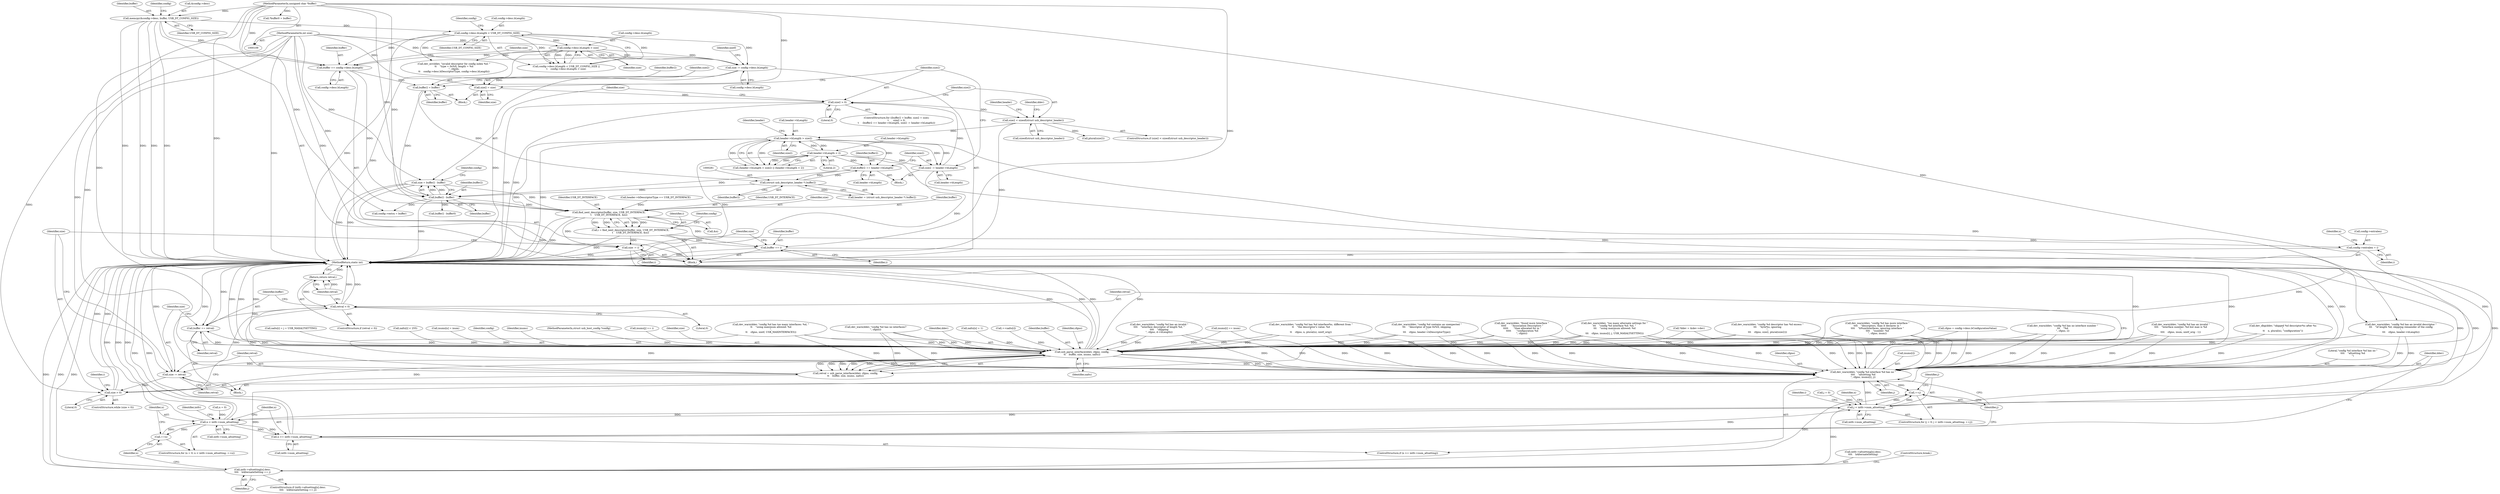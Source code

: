 digraph "0_linux_bd7a3fe770ebd8391d1c7d072ff88e9e76d063eb@integer" {
"1000467" [label="(Call,size = buffer2 - buffer)"];
"1000469" [label="(Call,buffer2 - buffer)"];
"1000280" [label="(Call,(struct usb_descriptor_header *) buffer2)"];
"1000253" [label="(Call,buffer2 += header->bLength)"];
"1000285" [label="(Call,header->bLength > size2)"];
"1000290" [label="(Call,header->bLength < 2)"];
"1000265" [label="(Call,size2 < sizeof(struct usb_descriptor_header))"];
"1000249" [label="(Call,size2 > 0)"];
"1000258" [label="(Call,size2 -= header->bLength)"];
"1000246" [label="(Call,size2 = size)"];
"1000208" [label="(Call,size -= config->desc.bLength)"];
"1000169" [label="(Call,config->desc.bLength > size)"];
"1000162" [label="(Call,config->desc.bLength < USB_DT_CONFIG_SIZE)"];
"1000145" [label="(Call,memcpy(&config->desc, buffer, USB_DT_CONFIG_SIZE))"];
"1000113" [label="(MethodParameterIn,unsigned char *buffer)"];
"1000114" [label="(MethodParameterIn,int size)"];
"1000243" [label="(Call,buffer2 = buffer)"];
"1000201" [label="(Call,buffer += config->desc.bLength)"];
"1000623" [label="(Call,find_next_descriptor(buffer, size, USB_DT_INTERFACE,\n\t    USB_DT_INTERFACE, &n))"];
"1000621" [label="(Call,i = find_next_descriptor(buffer, size, USB_DT_INTERFACE,\n\t    USB_DT_INTERFACE, &n))"];
"1000630" [label="(Call,config->extralen = i)"];
"1000646" [label="(Call,buffer += i)"];
"1000659" [label="(Call,usb_parse_interface(ddev, cfgno, config,\n\t\t    buffer, size, inums, nalts))"];
"1000657" [label="(Call,retval = usb_parse_interface(ddev, cfgno, config,\n\t\t    buffer, size, inums, nalts))"];
"1000668" [label="(Call,retval < 0)"];
"1000671" [label="(Return,return retval;)"];
"1000673" [label="(Call,buffer += retval)"];
"1000676" [label="(Call,size -= retval)"];
"1000653" [label="(Call,size > 0)"];
"1000739" [label="(Call,dev_warn(ddev, \"config %d interface %d has no \"\n\t\t\t\t    \"altsetting %d\n\", cfgno, inums[i], j))"];
"1000705" [label="(Call,++j)"];
"1000700" [label="(Call,j < intfc->num_altsetting)"];
"1000712" [label="(Call,n < intfc->num_altsetting)"];
"1000717" [label="(Call,++n)"];
"1000734" [label="(Call,n >= intfc->num_altsetting)"];
"1000721" [label="(Call,intfc->altsetting[n].desc.\n\t\t\t\t    bAlternateSetting == j)"];
"1000649" [label="(Call,size -= i)"];
"1000731" [label="(Identifier,j)"];
"1000700" [label="(Call,j < intfc->num_altsetting)"];
"1000649" [label="(Call,size -= i)"];
"1000162" [label="(Call,config->desc.bLength < USB_DT_CONFIG_SIZE)"];
"1000577" [label="(Call,nalts[i] = j = USB_MAXALTSETTING)"];
"1000202" [label="(Identifier,buffer)"];
"1000672" [label="(Identifier,retval)"];
"1000621" [label="(Call,i = find_next_descriptor(buffer, size, USB_DT_INTERFACE,\n\t    USB_DT_INTERFACE, &n))"];
"1000687" [label="(Identifier,i)"];
"1000726" [label="(Identifier,intfc)"];
"1000718" [label="(Identifier,n)"];
"1000254" [label="(Identifier,buffer2)"];
"1000634" [label="(Identifier,i)"];
"1000243" [label="(Call,buffer2 = buffer)"];
"1000479" [label="(Call,buffer2 - buffer0)"];
"1000210" [label="(Call,config->desc.bLength)"];
"1000157" [label="(Identifier,config)"];
"1000296" [label="(Call,dev_warn(ddev, \"config %d has an invalid descriptor \"\n\t\t\t    \"of length %d, skipping remainder of the config\n\",\n\t\t\t    cfgno, header->bLength))"];
"1000624" [label="(Identifier,buffer)"];
"1000194" [label="(Call,cfgno = config->desc.bConfigurationValue)"];
"1000242" [label="(Block,)"];
"1000255" [label="(Call,header->bLength)"];
"1000674" [label="(Identifier,buffer)"];
"1000390" [label="(Call,nalts[i] < 255)"];
"1000260" [label="(Call,header->bLength)"];
"1000499" [label="(Call,dev_warn(ddev, \"config %d has no interfaces?\n\", cfgno))"];
"1000742" [label="(Identifier,cfgno)"];
"1000267" [label="(Call,sizeof(struct usb_descriptor_header))"];
"1000647" [label="(Identifier,buffer)"];
"1000486" [label="(Call,dev_warn(ddev, \"config %d has %d interface%s, different from \"\n\t\t    \"the descriptor's value: %d\n\",\n\t\t    cfgno, n, plural(n), nintf_orig))"];
"1000668" [label="(Call,retval < 0)"];
"1000405" [label="(Call,inums[n] = inum)"];
"1000475" [label="(Identifier,config)"];
"1000471" [label="(Identifier,buffer)"];
"1000568" [label="(Call,dev_warn(ddev, \"too many alternate settings for \"\n\t\t\t    \"config %d interface %d: %d, \"\n\t\t\t    \"using maximum allowed: %d\n\",\n\t\t\t    cfgno, inums[i], j, USB_MAXALTSETTING))"];
"1000736" [label="(Call,intfc->num_altsetting)"];
"1000172" [label="(Identifier,config)"];
"1000722" [label="(Call,intfc->altsetting[n].desc.\n\t\t\t\t    bAlternateSetting)"];
"1000244" [label="(Identifier,buffer2)"];
"1000203" [label="(Call,config->desc.bLength)"];
"1000251" [label="(Literal,0)"];
"1000117" [label="(Call,*ddev = &dev->dev)"];
"1000168" [label="(Identifier,USB_DT_CONFIG_SIZE)"];
"1000743" [label="(Call,inums[i])"];
"1000248" [label="(Identifier,size)"];
"1000733" [label="(ControlStructure,if (n >= intfc->num_altsetting))"];
"1000124" [label="(Call,*buffer0 = buffer)"];
"1000697" [label="(Call,j = 0)"];
"1000678" [label="(Identifier,retval)"];
"1000258" [label="(Call,size2 -= header->bLength)"];
"1000146" [label="(Call,&config->desc)"];
"1000708" [label="(ControlStructure,for (n = 0; n < intfc->num_altsetting; ++n))"];
"1000349" [label="(Call,dev_warn(ddev, \"config %d has more interface \"\n\t\t\t\t    \"descriptors, than it declares in \"\n\t\t\t\t    \"bNumInterfaces, ignoring interface \"\n\t\t\t\t    \"number: %d\n\", cfgno, inum))"];
"1000666" [label="(Identifier,nalts)"];
"1000662" [label="(Identifier,config)"];
"1000710" [label="(Identifier,n)"];
"1000676" [label="(Call,size -= retval)"];
"1000696" [label="(ControlStructure,for (j = 0; j < intfc->num_altsetting; ++j))"];
"1000241" [label="(ControlStructure,for ((buffer2 = buffer, size2 = size);\n\t      size2 > 0;\n\t     (buffer2 += header->bLength, size2 -= header->bLength)))"];
"1000543" [label="(Call,dev_warn(ddev, \"config %d has no interface number \"\n\t\t\t    \"%d\n\", cfgno, i))"];
"1000175" [label="(Identifier,size)"];
"1000657" [label="(Call,retval = usb_parse_interface(ddev, cfgno, config,\n\t\t    buffer, size, inums, nalts))"];
"1000712" [label="(Call,n < intfc->num_altsetting)"];
"1000292" [label="(Identifier,header)"];
"1000266" [label="(Identifier,size2)"];
"1000717" [label="(Call,++n)"];
"1000275" [label="(Call,plural(size2))"];
"1000270" [label="(Call,dev_warn(ddev, \"config %d descriptor has %d excess \"\n\t\t\t    \"byte%s, ignoring\n\",\n\t\t\t    cfgno, size2, plural(size2)))"];
"1000713" [label="(Identifier,n)"];
"1000626" [label="(Identifier,USB_DT_INTERFACE)"];
"1000284" [label="(Call,(header->bLength > size2) || (header->bLength < 2))"];
"1000161" [label="(Call,config->desc.bLength < USB_DT_CONFIG_SIZE ||\n\t    config->desc.bLength > size)"];
"1000170" [label="(Call,config->desc.bLength)"];
"1000665" [label="(Identifier,inums)"];
"1000115" [label="(Block,)"];
"1000646" [label="(Call,buffer += i)"];
"1000286" [label="(Call,header->bLength)"];
"1000673" [label="(Call,buffer += retval)"];
"1000654" [label="(Identifier,size)"];
"1000359" [label="(Call,dev_warn(ddev, \"config %d has an invalid \"\n\t\t\t\t    \"interface number: %d but max is %d\n\",\n\t\t\t\t    cfgno, inum, nintf_orig - 1))"];
"1000637" [label="(Identifier,n)"];
"1000639" [label="(Call,dev_dbg(ddev, \"skipped %d descriptor%s after %s\n\",\n\t\t    n, plural(n), \"configuration\"))"];
"1000628" [label="(Call,&n)"];
"1000720" [label="(ControlStructure,if (intfc->altsetting[n].desc.\n\t\t\t\t    bAlternateSetting == j))"];
"1000648" [label="(Identifier,i)"];
"1000470" [label="(Identifier,buffer2)"];
"1000735" [label="(Identifier,n)"];
"1000113" [label="(MethodParameterIn,unsigned char *buffer)"];
"1000259" [label="(Identifier,size2)"];
"1000169" [label="(Call,config->desc.bLength > size)"];
"1000677" [label="(Identifier,size)"];
"1000280" [label="(Call,(struct usb_descriptor_header *) buffer2)"];
"1000290" [label="(Call,header->bLength < 2)"];
"1000739" [label="(Call,dev_warn(ddev, \"config %d interface %d has no \"\n\t\t\t\t    \"altsetting %d\n\", cfgno, inums[i], j))"];
"1000740" [label="(Identifier,ddev)"];
"1000150" [label="(Identifier,buffer)"];
"1000252" [label="(Block,)"];
"1000265" [label="(Call,size2 < sizeof(struct usb_descriptor_header))"];
"1000622" [label="(Identifier,i)"];
"1000289" [label="(Identifier,size2)"];
"1000305" [label="(Call,header->bDescriptorType == USB_DT_INTERFACE)"];
"1000151" [label="(Identifier,USB_DT_CONFIG_SIZE)"];
"1000460" [label="(Call,dev_warn(ddev, \"config %d contains an unexpected \"\n\t\t\t    \"descriptor of type 0x%X, skipping\n\",\n\t\t\t    cfgno, header->bDescriptorType))"];
"1000430" [label="(Call,dev_warn(ddev, \"found more Interface \"\n \t\t\t\t\t       \"Association Descriptors \"\n \t\t\t\t\t       \"than allocated for in \"\n \t\t\t\t\t       \"configuration %d\n\", cfgno))"];
"1000741" [label="(Literal,\"config %d interface %d has no \"\n\t\t\t\t    \"altsetting %d\n\")"];
"1000294" [label="(Literal,2)"];
"1000734" [label="(Call,n >= intfc->num_altsetting)"];
"1000706" [label="(Identifier,j)"];
"1000627" [label="(Identifier,USB_DT_INTERFACE)"];
"1000229" [label="(Call,dev_warn(ddev, \"config %d has too many interfaces: %d, \"\n\t\t    \"using maximum allowed: %d\n\",\n\t\t    cfgno, nintf, USB_MAXINTERFACES))"];
"1000669" [label="(Identifier,retval)"];
"1000177" [label="(Call,dev_err(ddev, \"invalid descriptor for config index %d: \"\n\t\t    \"type = 0x%X, length = %d\n\", cfgidx,\n\t\t    config->desc.bDescriptorType, config->desc.bLength))"];
"1000667" [label="(ControlStructure,if (retval < 0))"];
"1000112" [label="(MethodParameterIn,struct usb_host_config *config)"];
"1000705" [label="(Call,++j)"];
"1000245" [label="(Identifier,buffer)"];
"1000533" [label="(Call,inums[j] == i)"];
"1000249" [label="(Call,size2 > 0)"];
"1000278" [label="(Call,header = (struct usb_descriptor_header *) buffer2)"];
"1000469" [label="(Call,buffer2 - buffer)"];
"1000632" [label="(Identifier,config)"];
"1000279" [label="(Identifier,header)"];
"1000702" [label="(Call,intfc->num_altsetting)"];
"1000271" [label="(Identifier,ddev)"];
"1000209" [label="(Identifier,size)"];
"1000246" [label="(Call,size2 = size)"];
"1000145" [label="(Call,memcpy(&config->desc, buffer, USB_DT_CONFIG_SIZE))"];
"1000285" [label="(Call,header->bLength > size2)"];
"1000325" [label="(Call,dev_warn(ddev, \"config %d has an invalid \"\n\t\t\t\t    \"interface descriptor of length %d, \"\n\t\t\t\t    \"skipping\n\", cfgno, d->bLength))"];
"1000631" [label="(Call,config->extralen)"];
"1000651" [label="(Identifier,i)"];
"1000250" [label="(Identifier,size2)"];
"1000656" [label="(Block,)"];
"1000681" [label="(Identifier,i)"];
"1000201" [label="(Call,buffer += config->desc.bLength)"];
"1000467" [label="(Call,size = buffer2 - buffer)"];
"1000253" [label="(Call,buffer2 += header->bLength)"];
"1000616" [label="(Call,config->extra = buffer)"];
"1000291" [label="(Call,header->bLength)"];
"1000652" [label="(ControlStructure,while (size > 0))"];
"1000732" [label="(ControlStructure,break;)"];
"1000659" [label="(Call,usb_parse_interface(ddev, cfgno, config,\n\t\t    buffer, size, inums, nalts))"];
"1000664" [label="(Identifier,size)"];
"1000208" [label="(Call,size -= config->desc.bLength)"];
"1000660" [label="(Identifier,ddev)"];
"1000282" [label="(Identifier,buffer2)"];
"1000410" [label="(Call,nalts[n] = 1)"];
"1000714" [label="(Call,intfc->num_altsetting)"];
"1000216" [label="(Identifier,nintf)"];
"1000114" [label="(MethodParameterIn,int size)"];
"1000395" [label="(Call,++nalts[i])"];
"1000264" [label="(ControlStructure,if (size2 < sizeof(struct usb_descriptor_header)))"];
"1000163" [label="(Call,config->desc.bLength)"];
"1000671" [label="(Return,return retval;)"];
"1000655" [label="(Literal,0)"];
"1000746" [label="(Identifier,j)"];
"1000721" [label="(Call,intfc->altsetting[n].desc.\n\t\t\t\t    bAlternateSetting == j)"];
"1000650" [label="(Identifier,size)"];
"1000663" [label="(Identifier,buffer)"];
"1000658" [label="(Identifier,retval)"];
"1000661" [label="(Identifier,cfgno)"];
"1000378" [label="(Call,inums[i] == inum)"];
"1000709" [label="(Call,n = 0)"];
"1000247" [label="(Identifier,size2)"];
"1000468" [label="(Identifier,size)"];
"1000623" [label="(Call,find_next_descriptor(buffer, size, USB_DT_INTERFACE,\n\t    USB_DT_INTERFACE, &n))"];
"1000630" [label="(Call,config->extralen = i)"];
"1000749" [label="(MethodReturn,static int)"];
"1000701" [label="(Identifier,j)"];
"1000625" [label="(Identifier,size)"];
"1000670" [label="(Literal,0)"];
"1000675" [label="(Identifier,retval)"];
"1000653" [label="(Call,size > 0)"];
"1000467" -> "1000115"  [label="AST: "];
"1000467" -> "1000469"  [label="CFG: "];
"1000468" -> "1000467"  [label="AST: "];
"1000469" -> "1000467"  [label="AST: "];
"1000475" -> "1000467"  [label="CFG: "];
"1000467" -> "1000749"  [label="DDG: "];
"1000467" -> "1000749"  [label="DDG: "];
"1000469" -> "1000467"  [label="DDG: "];
"1000469" -> "1000467"  [label="DDG: "];
"1000114" -> "1000467"  [label="DDG: "];
"1000467" -> "1000623"  [label="DDG: "];
"1000469" -> "1000471"  [label="CFG: "];
"1000470" -> "1000469"  [label="AST: "];
"1000471" -> "1000469"  [label="AST: "];
"1000469" -> "1000749"  [label="DDG: "];
"1000280" -> "1000469"  [label="DDG: "];
"1000253" -> "1000469"  [label="DDG: "];
"1000243" -> "1000469"  [label="DDG: "];
"1000113" -> "1000469"  [label="DDG: "];
"1000201" -> "1000469"  [label="DDG: "];
"1000469" -> "1000479"  [label="DDG: "];
"1000469" -> "1000616"  [label="DDG: "];
"1000469" -> "1000623"  [label="DDG: "];
"1000280" -> "1000278"  [label="AST: "];
"1000280" -> "1000282"  [label="CFG: "];
"1000281" -> "1000280"  [label="AST: "];
"1000282" -> "1000280"  [label="AST: "];
"1000278" -> "1000280"  [label="CFG: "];
"1000280" -> "1000253"  [label="DDG: "];
"1000280" -> "1000278"  [label="DDG: "];
"1000253" -> "1000280"  [label="DDG: "];
"1000243" -> "1000280"  [label="DDG: "];
"1000253" -> "1000252"  [label="AST: "];
"1000253" -> "1000255"  [label="CFG: "];
"1000254" -> "1000253"  [label="AST: "];
"1000255" -> "1000253"  [label="AST: "];
"1000259" -> "1000253"  [label="CFG: "];
"1000285" -> "1000253"  [label="DDG: "];
"1000290" -> "1000253"  [label="DDG: "];
"1000285" -> "1000284"  [label="AST: "];
"1000285" -> "1000289"  [label="CFG: "];
"1000286" -> "1000285"  [label="AST: "];
"1000289" -> "1000285"  [label="AST: "];
"1000292" -> "1000285"  [label="CFG: "];
"1000284" -> "1000285"  [label="CFG: "];
"1000285" -> "1000749"  [label="DDG: "];
"1000285" -> "1000749"  [label="DDG: "];
"1000285" -> "1000258"  [label="DDG: "];
"1000285" -> "1000258"  [label="DDG: "];
"1000285" -> "1000284"  [label="DDG: "];
"1000285" -> "1000284"  [label="DDG: "];
"1000290" -> "1000285"  [label="DDG: "];
"1000265" -> "1000285"  [label="DDG: "];
"1000285" -> "1000290"  [label="DDG: "];
"1000285" -> "1000296"  [label="DDG: "];
"1000290" -> "1000284"  [label="AST: "];
"1000290" -> "1000294"  [label="CFG: "];
"1000291" -> "1000290"  [label="AST: "];
"1000294" -> "1000290"  [label="AST: "];
"1000284" -> "1000290"  [label="CFG: "];
"1000290" -> "1000749"  [label="DDG: "];
"1000290" -> "1000258"  [label="DDG: "];
"1000290" -> "1000284"  [label="DDG: "];
"1000290" -> "1000284"  [label="DDG: "];
"1000290" -> "1000296"  [label="DDG: "];
"1000265" -> "1000264"  [label="AST: "];
"1000265" -> "1000267"  [label="CFG: "];
"1000266" -> "1000265"  [label="AST: "];
"1000267" -> "1000265"  [label="AST: "];
"1000271" -> "1000265"  [label="CFG: "];
"1000279" -> "1000265"  [label="CFG: "];
"1000265" -> "1000749"  [label="DDG: "];
"1000249" -> "1000265"  [label="DDG: "];
"1000265" -> "1000275"  [label="DDG: "];
"1000249" -> "1000241"  [label="AST: "];
"1000249" -> "1000251"  [label="CFG: "];
"1000250" -> "1000249"  [label="AST: "];
"1000251" -> "1000249"  [label="AST: "];
"1000266" -> "1000249"  [label="CFG: "];
"1000468" -> "1000249"  [label="CFG: "];
"1000249" -> "1000749"  [label="DDG: "];
"1000249" -> "1000749"  [label="DDG: "];
"1000258" -> "1000249"  [label="DDG: "];
"1000246" -> "1000249"  [label="DDG: "];
"1000258" -> "1000252"  [label="AST: "];
"1000258" -> "1000260"  [label="CFG: "];
"1000259" -> "1000258"  [label="AST: "];
"1000260" -> "1000258"  [label="AST: "];
"1000250" -> "1000258"  [label="CFG: "];
"1000258" -> "1000749"  [label="DDG: "];
"1000246" -> "1000242"  [label="AST: "];
"1000246" -> "1000248"  [label="CFG: "];
"1000247" -> "1000246"  [label="AST: "];
"1000248" -> "1000246"  [label="AST: "];
"1000250" -> "1000246"  [label="CFG: "];
"1000208" -> "1000246"  [label="DDG: "];
"1000114" -> "1000246"  [label="DDG: "];
"1000208" -> "1000115"  [label="AST: "];
"1000208" -> "1000210"  [label="CFG: "];
"1000209" -> "1000208"  [label="AST: "];
"1000210" -> "1000208"  [label="AST: "];
"1000216" -> "1000208"  [label="CFG: "];
"1000208" -> "1000749"  [label="DDG: "];
"1000169" -> "1000208"  [label="DDG: "];
"1000169" -> "1000208"  [label="DDG: "];
"1000162" -> "1000208"  [label="DDG: "];
"1000114" -> "1000208"  [label="DDG: "];
"1000169" -> "1000161"  [label="AST: "];
"1000169" -> "1000175"  [label="CFG: "];
"1000170" -> "1000169"  [label="AST: "];
"1000175" -> "1000169"  [label="AST: "];
"1000161" -> "1000169"  [label="CFG: "];
"1000169" -> "1000749"  [label="DDG: "];
"1000169" -> "1000161"  [label="DDG: "];
"1000169" -> "1000161"  [label="DDG: "];
"1000162" -> "1000169"  [label="DDG: "];
"1000114" -> "1000169"  [label="DDG: "];
"1000169" -> "1000177"  [label="DDG: "];
"1000169" -> "1000201"  [label="DDG: "];
"1000162" -> "1000161"  [label="AST: "];
"1000162" -> "1000168"  [label="CFG: "];
"1000163" -> "1000162"  [label="AST: "];
"1000168" -> "1000162"  [label="AST: "];
"1000172" -> "1000162"  [label="CFG: "];
"1000161" -> "1000162"  [label="CFG: "];
"1000162" -> "1000749"  [label="DDG: "];
"1000162" -> "1000161"  [label="DDG: "];
"1000162" -> "1000161"  [label="DDG: "];
"1000145" -> "1000162"  [label="DDG: "];
"1000162" -> "1000177"  [label="DDG: "];
"1000162" -> "1000201"  [label="DDG: "];
"1000145" -> "1000115"  [label="AST: "];
"1000145" -> "1000151"  [label="CFG: "];
"1000146" -> "1000145"  [label="AST: "];
"1000150" -> "1000145"  [label="AST: "];
"1000151" -> "1000145"  [label="AST: "];
"1000157" -> "1000145"  [label="CFG: "];
"1000145" -> "1000749"  [label="DDG: "];
"1000145" -> "1000749"  [label="DDG: "];
"1000145" -> "1000749"  [label="DDG: "];
"1000145" -> "1000749"  [label="DDG: "];
"1000113" -> "1000145"  [label="DDG: "];
"1000145" -> "1000201"  [label="DDG: "];
"1000113" -> "1000109"  [label="AST: "];
"1000113" -> "1000749"  [label="DDG: "];
"1000113" -> "1000124"  [label="DDG: "];
"1000113" -> "1000201"  [label="DDG: "];
"1000113" -> "1000243"  [label="DDG: "];
"1000113" -> "1000616"  [label="DDG: "];
"1000113" -> "1000623"  [label="DDG: "];
"1000113" -> "1000646"  [label="DDG: "];
"1000113" -> "1000659"  [label="DDG: "];
"1000113" -> "1000673"  [label="DDG: "];
"1000114" -> "1000109"  [label="AST: "];
"1000114" -> "1000749"  [label="DDG: "];
"1000114" -> "1000623"  [label="DDG: "];
"1000114" -> "1000649"  [label="DDG: "];
"1000114" -> "1000653"  [label="DDG: "];
"1000114" -> "1000659"  [label="DDG: "];
"1000114" -> "1000676"  [label="DDG: "];
"1000243" -> "1000242"  [label="AST: "];
"1000243" -> "1000245"  [label="CFG: "];
"1000244" -> "1000243"  [label="AST: "];
"1000245" -> "1000243"  [label="AST: "];
"1000247" -> "1000243"  [label="CFG: "];
"1000201" -> "1000243"  [label="DDG: "];
"1000201" -> "1000115"  [label="AST: "];
"1000201" -> "1000203"  [label="CFG: "];
"1000202" -> "1000201"  [label="AST: "];
"1000203" -> "1000201"  [label="AST: "];
"1000209" -> "1000201"  [label="CFG: "];
"1000623" -> "1000621"  [label="AST: "];
"1000623" -> "1000628"  [label="CFG: "];
"1000624" -> "1000623"  [label="AST: "];
"1000625" -> "1000623"  [label="AST: "];
"1000626" -> "1000623"  [label="AST: "];
"1000627" -> "1000623"  [label="AST: "];
"1000628" -> "1000623"  [label="AST: "];
"1000621" -> "1000623"  [label="CFG: "];
"1000623" -> "1000749"  [label="DDG: "];
"1000623" -> "1000749"  [label="DDG: "];
"1000623" -> "1000621"  [label="DDG: "];
"1000623" -> "1000621"  [label="DDG: "];
"1000623" -> "1000621"  [label="DDG: "];
"1000623" -> "1000621"  [label="DDG: "];
"1000305" -> "1000623"  [label="DDG: "];
"1000623" -> "1000646"  [label="DDG: "];
"1000623" -> "1000649"  [label="DDG: "];
"1000621" -> "1000115"  [label="AST: "];
"1000622" -> "1000621"  [label="AST: "];
"1000632" -> "1000621"  [label="CFG: "];
"1000621" -> "1000749"  [label="DDG: "];
"1000621" -> "1000630"  [label="DDG: "];
"1000621" -> "1000646"  [label="DDG: "];
"1000621" -> "1000649"  [label="DDG: "];
"1000630" -> "1000115"  [label="AST: "];
"1000630" -> "1000634"  [label="CFG: "];
"1000631" -> "1000630"  [label="AST: "];
"1000634" -> "1000630"  [label="AST: "];
"1000637" -> "1000630"  [label="CFG: "];
"1000630" -> "1000749"  [label="DDG: "];
"1000646" -> "1000115"  [label="AST: "];
"1000646" -> "1000648"  [label="CFG: "];
"1000647" -> "1000646"  [label="AST: "];
"1000648" -> "1000646"  [label="AST: "];
"1000650" -> "1000646"  [label="CFG: "];
"1000646" -> "1000749"  [label="DDG: "];
"1000646" -> "1000659"  [label="DDG: "];
"1000659" -> "1000657"  [label="AST: "];
"1000659" -> "1000666"  [label="CFG: "];
"1000660" -> "1000659"  [label="AST: "];
"1000661" -> "1000659"  [label="AST: "];
"1000662" -> "1000659"  [label="AST: "];
"1000663" -> "1000659"  [label="AST: "];
"1000664" -> "1000659"  [label="AST: "];
"1000665" -> "1000659"  [label="AST: "];
"1000666" -> "1000659"  [label="AST: "];
"1000657" -> "1000659"  [label="CFG: "];
"1000659" -> "1000749"  [label="DDG: "];
"1000659" -> "1000749"  [label="DDG: "];
"1000659" -> "1000749"  [label="DDG: "];
"1000659" -> "1000749"  [label="DDG: "];
"1000659" -> "1000749"  [label="DDG: "];
"1000659" -> "1000749"  [label="DDG: "];
"1000659" -> "1000749"  [label="DDG: "];
"1000659" -> "1000657"  [label="DDG: "];
"1000659" -> "1000657"  [label="DDG: "];
"1000659" -> "1000657"  [label="DDG: "];
"1000659" -> "1000657"  [label="DDG: "];
"1000659" -> "1000657"  [label="DDG: "];
"1000659" -> "1000657"  [label="DDG: "];
"1000659" -> "1000657"  [label="DDG: "];
"1000325" -> "1000659"  [label="DDG: "];
"1000325" -> "1000659"  [label="DDG: "];
"1000460" -> "1000659"  [label="DDG: "];
"1000460" -> "1000659"  [label="DDG: "];
"1000639" -> "1000659"  [label="DDG: "];
"1000499" -> "1000659"  [label="DDG: "];
"1000499" -> "1000659"  [label="DDG: "];
"1000349" -> "1000659"  [label="DDG: "];
"1000349" -> "1000659"  [label="DDG: "];
"1000296" -> "1000659"  [label="DDG: "];
"1000296" -> "1000659"  [label="DDG: "];
"1000359" -> "1000659"  [label="DDG: "];
"1000359" -> "1000659"  [label="DDG: "];
"1000229" -> "1000659"  [label="DDG: "];
"1000229" -> "1000659"  [label="DDG: "];
"1000543" -> "1000659"  [label="DDG: "];
"1000543" -> "1000659"  [label="DDG: "];
"1000568" -> "1000659"  [label="DDG: "];
"1000568" -> "1000659"  [label="DDG: "];
"1000568" -> "1000659"  [label="DDG: "];
"1000117" -> "1000659"  [label="DDG: "];
"1000430" -> "1000659"  [label="DDG: "];
"1000430" -> "1000659"  [label="DDG: "];
"1000486" -> "1000659"  [label="DDG: "];
"1000486" -> "1000659"  [label="DDG: "];
"1000270" -> "1000659"  [label="DDG: "];
"1000270" -> "1000659"  [label="DDG: "];
"1000194" -> "1000659"  [label="DDG: "];
"1000112" -> "1000659"  [label="DDG: "];
"1000673" -> "1000659"  [label="DDG: "];
"1000653" -> "1000659"  [label="DDG: "];
"1000378" -> "1000659"  [label="DDG: "];
"1000533" -> "1000659"  [label="DDG: "];
"1000405" -> "1000659"  [label="DDG: "];
"1000395" -> "1000659"  [label="DDG: "];
"1000410" -> "1000659"  [label="DDG: "];
"1000577" -> "1000659"  [label="DDG: "];
"1000390" -> "1000659"  [label="DDG: "];
"1000659" -> "1000673"  [label="DDG: "];
"1000659" -> "1000676"  [label="DDG: "];
"1000659" -> "1000739"  [label="DDG: "];
"1000659" -> "1000739"  [label="DDG: "];
"1000659" -> "1000739"  [label="DDG: "];
"1000657" -> "1000656"  [label="AST: "];
"1000658" -> "1000657"  [label="AST: "];
"1000669" -> "1000657"  [label="CFG: "];
"1000657" -> "1000749"  [label="DDG: "];
"1000657" -> "1000668"  [label="DDG: "];
"1000668" -> "1000667"  [label="AST: "];
"1000668" -> "1000670"  [label="CFG: "];
"1000669" -> "1000668"  [label="AST: "];
"1000670" -> "1000668"  [label="AST: "];
"1000672" -> "1000668"  [label="CFG: "];
"1000674" -> "1000668"  [label="CFG: "];
"1000668" -> "1000749"  [label="DDG: "];
"1000668" -> "1000749"  [label="DDG: "];
"1000668" -> "1000671"  [label="DDG: "];
"1000668" -> "1000673"  [label="DDG: "];
"1000668" -> "1000676"  [label="DDG: "];
"1000671" -> "1000667"  [label="AST: "];
"1000671" -> "1000672"  [label="CFG: "];
"1000672" -> "1000671"  [label="AST: "];
"1000749" -> "1000671"  [label="CFG: "];
"1000671" -> "1000749"  [label="DDG: "];
"1000672" -> "1000671"  [label="DDG: "];
"1000673" -> "1000656"  [label="AST: "];
"1000673" -> "1000675"  [label="CFG: "];
"1000674" -> "1000673"  [label="AST: "];
"1000675" -> "1000673"  [label="AST: "];
"1000677" -> "1000673"  [label="CFG: "];
"1000673" -> "1000749"  [label="DDG: "];
"1000676" -> "1000656"  [label="AST: "];
"1000676" -> "1000678"  [label="CFG: "];
"1000677" -> "1000676"  [label="AST: "];
"1000678" -> "1000676"  [label="AST: "];
"1000654" -> "1000676"  [label="CFG: "];
"1000676" -> "1000749"  [label="DDG: "];
"1000676" -> "1000653"  [label="DDG: "];
"1000653" -> "1000652"  [label="AST: "];
"1000653" -> "1000655"  [label="CFG: "];
"1000654" -> "1000653"  [label="AST: "];
"1000655" -> "1000653"  [label="AST: "];
"1000658" -> "1000653"  [label="CFG: "];
"1000681" -> "1000653"  [label="CFG: "];
"1000653" -> "1000749"  [label="DDG: "];
"1000653" -> "1000749"  [label="DDG: "];
"1000649" -> "1000653"  [label="DDG: "];
"1000739" -> "1000733"  [label="AST: "];
"1000739" -> "1000746"  [label="CFG: "];
"1000740" -> "1000739"  [label="AST: "];
"1000741" -> "1000739"  [label="AST: "];
"1000742" -> "1000739"  [label="AST: "];
"1000743" -> "1000739"  [label="AST: "];
"1000746" -> "1000739"  [label="AST: "];
"1000706" -> "1000739"  [label="CFG: "];
"1000739" -> "1000749"  [label="DDG: "];
"1000739" -> "1000749"  [label="DDG: "];
"1000739" -> "1000749"  [label="DDG: "];
"1000739" -> "1000749"  [label="DDG: "];
"1000739" -> "1000705"  [label="DDG: "];
"1000325" -> "1000739"  [label="DDG: "];
"1000325" -> "1000739"  [label="DDG: "];
"1000460" -> "1000739"  [label="DDG: "];
"1000460" -> "1000739"  [label="DDG: "];
"1000639" -> "1000739"  [label="DDG: "];
"1000499" -> "1000739"  [label="DDG: "];
"1000499" -> "1000739"  [label="DDG: "];
"1000349" -> "1000739"  [label="DDG: "];
"1000349" -> "1000739"  [label="DDG: "];
"1000296" -> "1000739"  [label="DDG: "];
"1000296" -> "1000739"  [label="DDG: "];
"1000359" -> "1000739"  [label="DDG: "];
"1000359" -> "1000739"  [label="DDG: "];
"1000229" -> "1000739"  [label="DDG: "];
"1000229" -> "1000739"  [label="DDG: "];
"1000543" -> "1000739"  [label="DDG: "];
"1000543" -> "1000739"  [label="DDG: "];
"1000568" -> "1000739"  [label="DDG: "];
"1000568" -> "1000739"  [label="DDG: "];
"1000568" -> "1000739"  [label="DDG: "];
"1000117" -> "1000739"  [label="DDG: "];
"1000430" -> "1000739"  [label="DDG: "];
"1000430" -> "1000739"  [label="DDG: "];
"1000486" -> "1000739"  [label="DDG: "];
"1000486" -> "1000739"  [label="DDG: "];
"1000270" -> "1000739"  [label="DDG: "];
"1000270" -> "1000739"  [label="DDG: "];
"1000194" -> "1000739"  [label="DDG: "];
"1000378" -> "1000739"  [label="DDG: "];
"1000700" -> "1000739"  [label="DDG: "];
"1000721" -> "1000739"  [label="DDG: "];
"1000705" -> "1000696"  [label="AST: "];
"1000705" -> "1000706"  [label="CFG: "];
"1000706" -> "1000705"  [label="AST: "];
"1000701" -> "1000705"  [label="CFG: "];
"1000705" -> "1000700"  [label="DDG: "];
"1000700" -> "1000705"  [label="DDG: "];
"1000721" -> "1000705"  [label="DDG: "];
"1000700" -> "1000696"  [label="AST: "];
"1000700" -> "1000702"  [label="CFG: "];
"1000701" -> "1000700"  [label="AST: "];
"1000702" -> "1000700"  [label="AST: "];
"1000710" -> "1000700"  [label="CFG: "];
"1000687" -> "1000700"  [label="CFG: "];
"1000700" -> "1000749"  [label="DDG: "];
"1000700" -> "1000749"  [label="DDG: "];
"1000700" -> "1000749"  [label="DDG: "];
"1000697" -> "1000700"  [label="DDG: "];
"1000712" -> "1000700"  [label="DDG: "];
"1000734" -> "1000700"  [label="DDG: "];
"1000700" -> "1000712"  [label="DDG: "];
"1000700" -> "1000721"  [label="DDG: "];
"1000712" -> "1000708"  [label="AST: "];
"1000712" -> "1000714"  [label="CFG: "];
"1000713" -> "1000712"  [label="AST: "];
"1000714" -> "1000712"  [label="AST: "];
"1000726" -> "1000712"  [label="CFG: "];
"1000735" -> "1000712"  [label="CFG: "];
"1000712" -> "1000749"  [label="DDG: "];
"1000712" -> "1000749"  [label="DDG: "];
"1000712" -> "1000749"  [label="DDG: "];
"1000709" -> "1000712"  [label="DDG: "];
"1000717" -> "1000712"  [label="DDG: "];
"1000712" -> "1000717"  [label="DDG: "];
"1000712" -> "1000734"  [label="DDG: "];
"1000712" -> "1000734"  [label="DDG: "];
"1000717" -> "1000708"  [label="AST: "];
"1000717" -> "1000718"  [label="CFG: "];
"1000718" -> "1000717"  [label="AST: "];
"1000713" -> "1000717"  [label="CFG: "];
"1000734" -> "1000733"  [label="AST: "];
"1000734" -> "1000736"  [label="CFG: "];
"1000735" -> "1000734"  [label="AST: "];
"1000736" -> "1000734"  [label="AST: "];
"1000740" -> "1000734"  [label="CFG: "];
"1000706" -> "1000734"  [label="CFG: "];
"1000734" -> "1000749"  [label="DDG: "];
"1000734" -> "1000749"  [label="DDG: "];
"1000721" -> "1000720"  [label="AST: "];
"1000721" -> "1000731"  [label="CFG: "];
"1000722" -> "1000721"  [label="AST: "];
"1000731" -> "1000721"  [label="AST: "];
"1000732" -> "1000721"  [label="CFG: "];
"1000718" -> "1000721"  [label="CFG: "];
"1000721" -> "1000749"  [label="DDG: "];
"1000721" -> "1000749"  [label="DDG: "];
"1000721" -> "1000749"  [label="DDG: "];
"1000649" -> "1000115"  [label="AST: "];
"1000649" -> "1000651"  [label="CFG: "];
"1000650" -> "1000649"  [label="AST: "];
"1000651" -> "1000649"  [label="AST: "];
"1000654" -> "1000649"  [label="CFG: "];
"1000649" -> "1000749"  [label="DDG: "];
}
